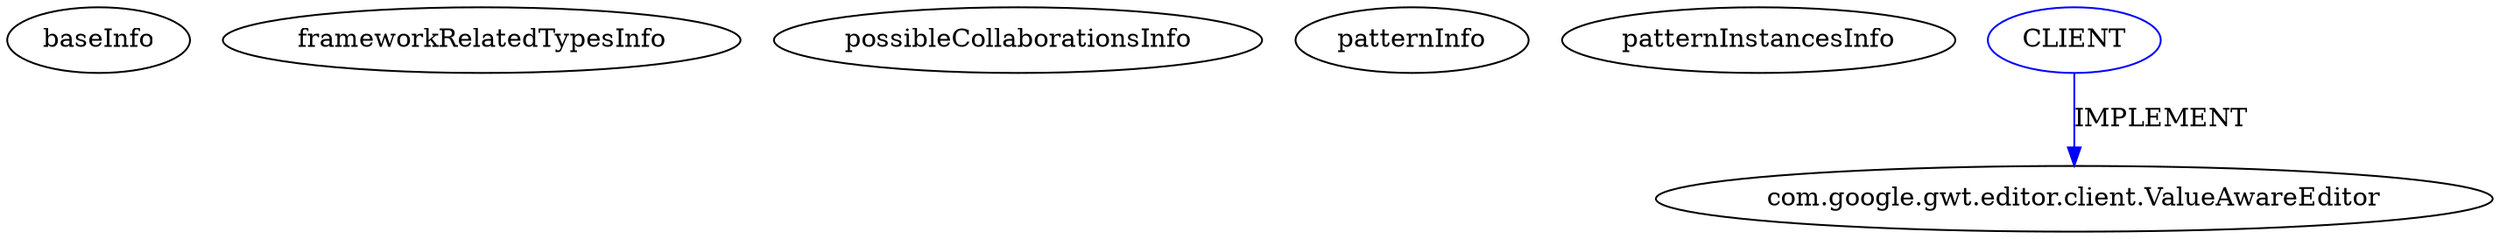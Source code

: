 digraph {
baseInfo[graphId=1522,category="pattern",isAnonymous=false,possibleRelation=false]
frameworkRelatedTypesInfo[]
possibleCollaborationsInfo[]
patternInfo[frequency=2.0,patternRootClient=null]
patternInstancesInfo[0="kospiotr-gwt-layout-designer~/kospiotr-gwt-layout-designer/gwt-layout-designer-master/src/main/java/pl/pkosmowski/gxtshowcase/client/AbstractEditorTab.java~AbstractEditorTab~3421",1="niloc132-celltable-tools~/niloc132-celltable-tools/celltable-tools-master/src/main/java/com/colinalworth/celltable/columns/client/HasDataFlushableEditor.java~HasDataEditorSource~4230"]
56[label="com.google.gwt.editor.client.ValueAwareEditor",vertexType="FRAMEWORK_INTERFACE_TYPE",isFrameworkType=false]
41[label="CLIENT",vertexType="REFERENCE_CLIENT_CLASS_DECLARATION",isFrameworkType=false,color=blue]
41->56[label="IMPLEMENT",color=blue]
}

